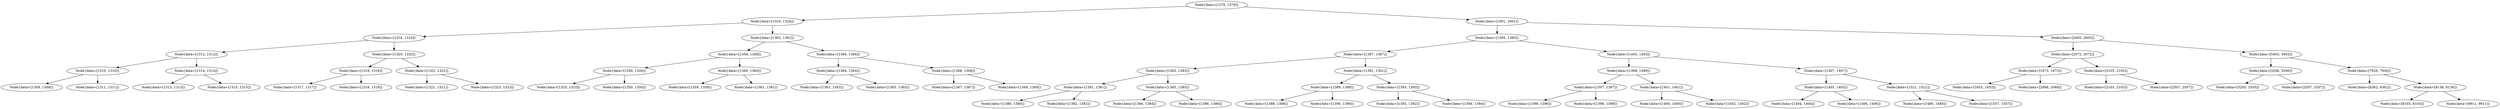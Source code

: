 digraph G{
1979073235 [label="Node{data=[1379, 1379]}"]
1979073235 -> 750317421
750317421 [label="Node{data=[1324, 1324]}"]
750317421 -> 1576390968
1576390968 [label="Node{data=[1316, 1316]}"]
1576390968 -> 1522833813
1522833813 [label="Node{data=[1312, 1312]}"]
1522833813 -> 501459140
501459140 [label="Node{data=[1310, 1310]}"]
501459140 -> 1984692114
1984692114 [label="Node{data=[1309, 1309]}"]
501459140 -> 88378482
88378482 [label="Node{data=[1311, 1311]}"]
1522833813 -> 2066916734
2066916734 [label="Node{data=[1314, 1314]}"]
2066916734 -> 2065143636
2065143636 [label="Node{data=[1313, 1313]}"]
2066916734 -> 1376338123
1376338123 [label="Node{data=[1315, 1315]}"]
1576390968 -> 1938776548
1938776548 [label="Node{data=[1320, 1320]}"]
1938776548 -> 502801342
502801342 [label="Node{data=[1318, 1318]}"]
502801342 -> 1519565410
1519565410 [label="Node{data=[1317, 1317]}"]
502801342 -> 1107670755
1107670755 [label="Node{data=[1319, 1319]}"]
1938776548 -> 1250787078
1250787078 [label="Node{data=[1322, 1322]}"]
1250787078 -> 380911674
380911674 [label="Node{data=[1321, 1321]}"]
1250787078 -> 1505409316
1505409316 [label="Node{data=[1323, 1323]}"]
750317421 -> 912768606
912768606 [label="Node{data=[1362, 1362]}"]
912768606 -> 389255899
389255899 [label="Node{data=[1358, 1358]}"]
389255899 -> 598910359
598910359 [label="Node{data=[1326, 1326]}"]
598910359 -> 801987420
801987420 [label="Node{data=[1325, 1325]}"]
598910359 -> 617846197
617846197 [label="Node{data=[1350, 1350]}"]
389255899 -> 796753598
796753598 [label="Node{data=[1360, 1360]}"]
796753598 -> 433453275
433453275 [label="Node{data=[1359, 1359]}"]
796753598 -> 1543984902
1543984902 [label="Node{data=[1361, 1361]}"]
912768606 -> 1690373902
1690373902 [label="Node{data=[1366, 1366]}"]
1690373902 -> 546112934
546112934 [label="Node{data=[1364, 1364]}"]
546112934 -> 371728972
371728972 [label="Node{data=[1363, 1363]}"]
546112934 -> 1886517480
1886517480 [label="Node{data=[1365, 1365]}"]
1690373902 -> 480518295
480518295 [label="Node{data=[1368, 1368]}"]
480518295 -> 1422698128
1422698128 [label="Node{data=[1367, 1367]}"]
480518295 -> 60937223
60937223 [label="Node{data=[1369, 1369]}"]
1979073235 -> 2087246371
2087246371 [label="Node{data=[1601, 1601]}"]
2087246371 -> 1098247585
1098247585 [label="Node{data=[1395, 1395]}"]
1098247585 -> 1891380025
1891380025 [label="Node{data=[1387, 1387]}"]
1891380025 -> 2108741829
2108741829 [label="Node{data=[1383, 1383]}"]
2108741829 -> 1194572946
1194572946 [label="Node{data=[1381, 1381]}"]
1194572946 -> 692410672
692410672 [label="Node{data=[1380, 1380]}"]
1194572946 -> 951143106
951143106 [label="Node{data=[1382, 1382]}"]
2108741829 -> 1136450529
1136450529 [label="Node{data=[1385, 1385]}"]
1136450529 -> 422656040
422656040 [label="Node{data=[1384, 1384]}"]
1136450529 -> 440303335
440303335 [label="Node{data=[1386, 1386]}"]
1891380025 -> 686538808
686538808 [label="Node{data=[1391, 1391]}"]
686538808 -> 229471511
229471511 [label="Node{data=[1389, 1389]}"]
229471511 -> 491650290
491650290 [label="Node{data=[1388, 1388]}"]
229471511 -> 1953329402
1953329402 [label="Node{data=[1390, 1390]}"]
686538808 -> 49382479
49382479 [label="Node{data=[1393, 1393]}"]
49382479 -> 1687313611
1687313611 [label="Node{data=[1392, 1392]}"]
49382479 -> 373982919
373982919 [label="Node{data=[1394, 1394]}"]
1098247585 -> 155180628
155180628 [label="Node{data=[1403, 1403]}"]
155180628 -> 132313280
132313280 [label="Node{data=[1399, 1399]}"]
132313280 -> 1910538483
1910538483 [label="Node{data=[1397, 1397]}"]
1910538483 -> 861818038
861818038 [label="Node{data=[1396, 1396]}"]
1910538483 -> 1147464183
1147464183 [label="Node{data=[1398, 1398]}"]
132313280 -> 1410364747
1410364747 [label="Node{data=[1401, 1401]}"]
1410364747 -> 562200610
562200610 [label="Node{data=[1400, 1400]}"]
1410364747 -> 1626882904
1626882904 [label="Node{data=[1402, 1402]}"]
155180628 -> 61879777
61879777 [label="Node{data=[1407, 1407]}"]
61879777 -> 1423811313
1423811313 [label="Node{data=[1405, 1405]}"]
1423811313 -> 1634446296
1634446296 [label="Node{data=[1404, 1404]}"]
1423811313 -> 1126946350
1126946350 [label="Node{data=[1406, 1406]}"]
61879777 -> 1102511255
1102511255 [label="Node{data=[1521, 1521]}"]
1102511255 -> 2017789050
2017789050 [label="Node{data=[1480, 1480]}"]
1102511255 -> 1154237889
1154237889 [label="Node{data=[1557, 1557]}"]
2087246371 -> 1498116560
1498116560 [label="Node{data=[2605, 2605]}"]
1498116560 -> 795831338
795831338 [label="Node{data=[2072, 2072]}"]
795831338 -> 2144983913
2144983913 [label="Node{data=[1673, 1673]}"]
2144983913 -> 1495100190
1495100190 [label="Node{data=[1653, 1653]}"]
2144983913 -> 1541030940
1541030940 [label="Node{data=[2068, 2068]}"]
795831338 -> 260074865
260074865 [label="Node{data=[2105, 2105]}"]
260074865 -> 1051979131
1051979131 [label="Node{data=[2103, 2103]}"]
260074865 -> 214180904
214180904 [label="Node{data=[2507, 2507]}"]
1498116560 -> 87517960
87517960 [label="Node{data=[5403, 5403]}"]
87517960 -> 156267834
156267834 [label="Node{data=[3206, 3206]}"]
156267834 -> 682203486
682203486 [label="Node{data=[3205, 3205]}"]
156267834 -> 98639111
98639111 [label="Node{data=[3207, 3207]}"]
87517960 -> 1001408920
1001408920 [label="Node{data=[7926, 7926]}"]
1001408920 -> 834863729
834863729 [label="Node{data=[6362, 6362]}"]
1001408920 -> 1438912126
1438912126 [label="Node{data=[8136, 8136]}"]
1438912126 -> 1480599780
1480599780 [label="Node{data=[8103, 8103]}"]
1438912126 -> 1636124413
1636124413 [label="Node{data=[9911, 9911]}"]
}